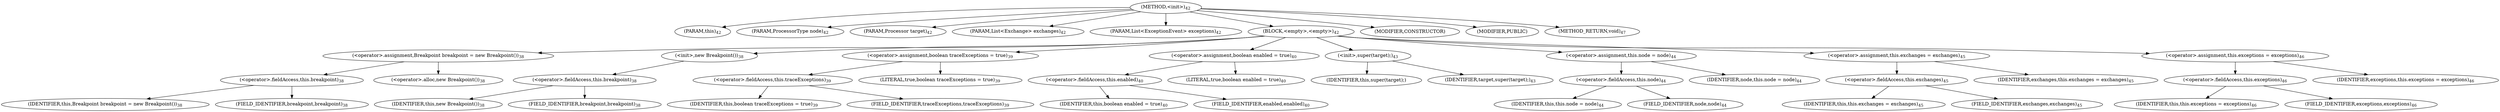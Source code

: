 digraph "&lt;init&gt;" {  
"61" [label = <(METHOD,&lt;init&gt;)<SUB>42</SUB>> ]
"4" [label = <(PARAM,this)<SUB>42</SUB>> ]
"62" [label = <(PARAM,ProcessorType node)<SUB>42</SUB>> ]
"63" [label = <(PARAM,Processor target)<SUB>42</SUB>> ]
"64" [label = <(PARAM,List&lt;Exchange&gt; exchanges)<SUB>42</SUB>> ]
"65" [label = <(PARAM,List&lt;ExceptionEvent&gt; exceptions)<SUB>42</SUB>> ]
"66" [label = <(BLOCK,&lt;empty&gt;,&lt;empty&gt;)<SUB>42</SUB>> ]
"67" [label = <(&lt;operator&gt;.assignment,Breakpoint breakpoint = new Breakpoint())<SUB>38</SUB>> ]
"68" [label = <(&lt;operator&gt;.fieldAccess,this.breakpoint)<SUB>38</SUB>> ]
"69" [label = <(IDENTIFIER,this,Breakpoint breakpoint = new Breakpoint())<SUB>38</SUB>> ]
"70" [label = <(FIELD_IDENTIFIER,breakpoint,breakpoint)<SUB>38</SUB>> ]
"71" [label = <(&lt;operator&gt;.alloc,new Breakpoint())<SUB>38</SUB>> ]
"72" [label = <(&lt;init&gt;,new Breakpoint())<SUB>38</SUB>> ]
"73" [label = <(&lt;operator&gt;.fieldAccess,this.breakpoint)<SUB>38</SUB>> ]
"74" [label = <(IDENTIFIER,this,new Breakpoint())<SUB>38</SUB>> ]
"75" [label = <(FIELD_IDENTIFIER,breakpoint,breakpoint)<SUB>38</SUB>> ]
"76" [label = <(&lt;operator&gt;.assignment,boolean traceExceptions = true)<SUB>39</SUB>> ]
"77" [label = <(&lt;operator&gt;.fieldAccess,this.traceExceptions)<SUB>39</SUB>> ]
"78" [label = <(IDENTIFIER,this,boolean traceExceptions = true)<SUB>39</SUB>> ]
"79" [label = <(FIELD_IDENTIFIER,traceExceptions,traceExceptions)<SUB>39</SUB>> ]
"80" [label = <(LITERAL,true,boolean traceExceptions = true)<SUB>39</SUB>> ]
"81" [label = <(&lt;operator&gt;.assignment,boolean enabled = true)<SUB>40</SUB>> ]
"82" [label = <(&lt;operator&gt;.fieldAccess,this.enabled)<SUB>40</SUB>> ]
"83" [label = <(IDENTIFIER,this,boolean enabled = true)<SUB>40</SUB>> ]
"84" [label = <(FIELD_IDENTIFIER,enabled,enabled)<SUB>40</SUB>> ]
"85" [label = <(LITERAL,true,boolean enabled = true)<SUB>40</SUB>> ]
"86" [label = <(&lt;init&gt;,super(target);)<SUB>43</SUB>> ]
"3" [label = <(IDENTIFIER,this,super(target);)> ]
"87" [label = <(IDENTIFIER,target,super(target);)<SUB>43</SUB>> ]
"88" [label = <(&lt;operator&gt;.assignment,this.node = node)<SUB>44</SUB>> ]
"89" [label = <(&lt;operator&gt;.fieldAccess,this.node)<SUB>44</SUB>> ]
"5" [label = <(IDENTIFIER,this,this.node = node)<SUB>44</SUB>> ]
"90" [label = <(FIELD_IDENTIFIER,node,node)<SUB>44</SUB>> ]
"91" [label = <(IDENTIFIER,node,this.node = node)<SUB>44</SUB>> ]
"92" [label = <(&lt;operator&gt;.assignment,this.exchanges = exchanges)<SUB>45</SUB>> ]
"93" [label = <(&lt;operator&gt;.fieldAccess,this.exchanges)<SUB>45</SUB>> ]
"6" [label = <(IDENTIFIER,this,this.exchanges = exchanges)<SUB>45</SUB>> ]
"94" [label = <(FIELD_IDENTIFIER,exchanges,exchanges)<SUB>45</SUB>> ]
"95" [label = <(IDENTIFIER,exchanges,this.exchanges = exchanges)<SUB>45</SUB>> ]
"96" [label = <(&lt;operator&gt;.assignment,this.exceptions = exceptions)<SUB>46</SUB>> ]
"97" [label = <(&lt;operator&gt;.fieldAccess,this.exceptions)<SUB>46</SUB>> ]
"7" [label = <(IDENTIFIER,this,this.exceptions = exceptions)<SUB>46</SUB>> ]
"98" [label = <(FIELD_IDENTIFIER,exceptions,exceptions)<SUB>46</SUB>> ]
"99" [label = <(IDENTIFIER,exceptions,this.exceptions = exceptions)<SUB>46</SUB>> ]
"100" [label = <(MODIFIER,CONSTRUCTOR)> ]
"101" [label = <(MODIFIER,PUBLIC)> ]
"102" [label = <(METHOD_RETURN,void)<SUB>47</SUB>> ]
  "61" -> "4" 
  "61" -> "62" 
  "61" -> "63" 
  "61" -> "64" 
  "61" -> "65" 
  "61" -> "66" 
  "61" -> "100" 
  "61" -> "101" 
  "61" -> "102" 
  "66" -> "67" 
  "66" -> "72" 
  "66" -> "76" 
  "66" -> "81" 
  "66" -> "86" 
  "66" -> "88" 
  "66" -> "92" 
  "66" -> "96" 
  "67" -> "68" 
  "67" -> "71" 
  "68" -> "69" 
  "68" -> "70" 
  "72" -> "73" 
  "73" -> "74" 
  "73" -> "75" 
  "76" -> "77" 
  "76" -> "80" 
  "77" -> "78" 
  "77" -> "79" 
  "81" -> "82" 
  "81" -> "85" 
  "82" -> "83" 
  "82" -> "84" 
  "86" -> "3" 
  "86" -> "87" 
  "88" -> "89" 
  "88" -> "91" 
  "89" -> "5" 
  "89" -> "90" 
  "92" -> "93" 
  "92" -> "95" 
  "93" -> "6" 
  "93" -> "94" 
  "96" -> "97" 
  "96" -> "99" 
  "97" -> "7" 
  "97" -> "98" 
}
